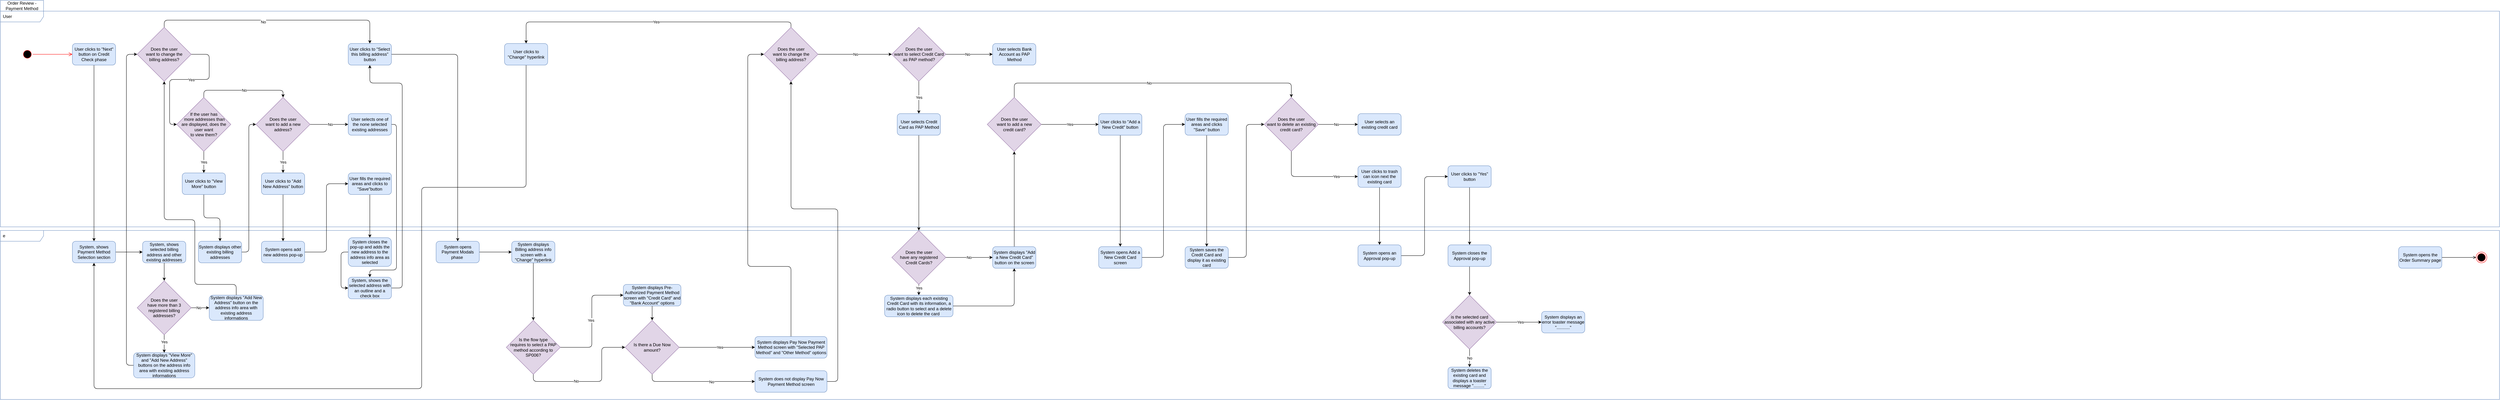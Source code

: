 <mxfile version="20.8.13" type="github">
  <diagram id="C5RBs43oDa-KdzZeNtuy" name="Page-1">
    <mxGraphModel dx="4780" dy="4201" grid="1" gridSize="10" guides="1" tooltips="1" connect="1" arrows="1" fold="1" page="1" pageScale="1" pageWidth="1169" pageHeight="827" math="0" shadow="0">
      <root>
        <mxCell id="WIyWlLk6GJQsqaUBKTNV-0" />
        <mxCell id="WIyWlLk6GJQsqaUBKTNV-1" parent="WIyWlLk6GJQsqaUBKTNV-0" />
        <mxCell id="Vh_eDv6WG60vxoZglGoL-0" value="e" style="shape=umlFrame;whiteSpace=wrap;html=1;width=120;height=30;boundedLbl=1;verticalAlign=middle;align=left;spacingLeft=5;fillColor=none;strokeColor=#6c8ebf;" vertex="1" parent="WIyWlLk6GJQsqaUBKTNV-1">
          <mxGeometry x="50" y="-900" width="6940" height="470" as="geometry" />
        </mxCell>
        <mxCell id="Vh_eDv6WG60vxoZglGoL-1" value="User" style="shape=umlFrame;whiteSpace=wrap;html=1;width=120;height=30;boundedLbl=1;verticalAlign=middle;align=left;spacingLeft=5;fillColor=none;strokeColor=#6c8ebf;" vertex="1" parent="WIyWlLk6GJQsqaUBKTNV-1">
          <mxGeometry x="50" y="-1510" width="6940" height="600" as="geometry" />
        </mxCell>
        <mxCell id="Vh_eDv6WG60vxoZglGoL-2" value="" style="ellipse;html=1;shape=startState;fillColor=#000000;strokeColor=#ff0000;" vertex="1" parent="WIyWlLk6GJQsqaUBKTNV-1">
          <mxGeometry x="110" y="-1405" width="30" height="30" as="geometry" />
        </mxCell>
        <mxCell id="Vh_eDv6WG60vxoZglGoL-3" value="" style="edgeStyle=orthogonalEdgeStyle;html=1;verticalAlign=bottom;endArrow=open;endSize=8;strokeColor=#ff0000;rounded=0;entryX=0;entryY=0.5;entryDx=0;entryDy=0;" edge="1" parent="WIyWlLk6GJQsqaUBKTNV-1" source="Vh_eDv6WG60vxoZglGoL-2" target="Vh_eDv6WG60vxoZglGoL-5">
          <mxGeometry relative="1" as="geometry">
            <mxPoint x="125" y="-1315" as="targetPoint" />
          </mxGeometry>
        </mxCell>
        <mxCell id="Vh_eDv6WG60vxoZglGoL-21" style="edgeStyle=orthogonalEdgeStyle;rounded=1;orthogonalLoop=1;jettySize=auto;html=1;entryX=0.5;entryY=0;entryDx=0;entryDy=0;" edge="1" parent="WIyWlLk6GJQsqaUBKTNV-1" source="Vh_eDv6WG60vxoZglGoL-5" target="Vh_eDv6WG60vxoZglGoL-17">
          <mxGeometry relative="1" as="geometry" />
        </mxCell>
        <mxCell id="Vh_eDv6WG60vxoZglGoL-5" value="User clicks to &quot;Next&quot; button on Credit Check phase" style="whiteSpace=wrap;html=1;fillColor=#dae8fc;strokeColor=#6c8ebf;rounded=1;" vertex="1" parent="WIyWlLk6GJQsqaUBKTNV-1">
          <mxGeometry x="250" y="-1420" width="120" height="60" as="geometry" />
        </mxCell>
        <mxCell id="Vh_eDv6WG60vxoZglGoL-24" style="edgeStyle=orthogonalEdgeStyle;rounded=1;orthogonalLoop=1;jettySize=auto;html=1;entryX=0.5;entryY=0;entryDx=0;entryDy=0;exitX=0.5;exitY=0;exitDx=0;exitDy=0;" edge="1" parent="WIyWlLk6GJQsqaUBKTNV-1" source="Vh_eDv6WG60vxoZglGoL-13" target="Vh_eDv6WG60vxoZglGoL-23">
          <mxGeometry relative="1" as="geometry" />
        </mxCell>
        <mxCell id="Vh_eDv6WG60vxoZglGoL-25" value="No" style="edgeLabel;html=1;align=center;verticalAlign=middle;resizable=0;points=[];" vertex="1" connectable="0" parent="Vh_eDv6WG60vxoZglGoL-24">
          <mxGeometry x="0.245" y="-1" relative="1" as="geometry">
            <mxPoint x="-114" y="4" as="offset" />
          </mxGeometry>
        </mxCell>
        <mxCell id="Vh_eDv6WG60vxoZglGoL-90" style="edgeStyle=orthogonalEdgeStyle;rounded=1;orthogonalLoop=1;jettySize=auto;html=1;entryX=0;entryY=0.5;entryDx=0;entryDy=0;" edge="1" parent="WIyWlLk6GJQsqaUBKTNV-1" source="Vh_eDv6WG60vxoZglGoL-13" target="Vh_eDv6WG60vxoZglGoL-60">
          <mxGeometry relative="1" as="geometry">
            <Array as="points">
              <mxPoint x="630" y="-1390" />
              <mxPoint x="630" y="-1320" />
              <mxPoint x="520" y="-1320" />
              <mxPoint x="520" y="-1195" />
            </Array>
          </mxGeometry>
        </mxCell>
        <mxCell id="Vh_eDv6WG60vxoZglGoL-91" value="Yes" style="edgeLabel;html=1;align=center;verticalAlign=middle;resizable=0;points=[];" vertex="1" connectable="0" parent="Vh_eDv6WG60vxoZglGoL-90">
          <mxGeometry x="-0.148" y="1" relative="1" as="geometry">
            <mxPoint x="-10" as="offset" />
          </mxGeometry>
        </mxCell>
        <mxCell id="Vh_eDv6WG60vxoZglGoL-13" value="Does the user &lt;br&gt;want to change the &lt;br&gt;billing address?" style="rhombus;whiteSpace=wrap;html=1;fillColor=#e1d5e7;strokeColor=#9673a6;" vertex="1" parent="WIyWlLk6GJQsqaUBKTNV-1">
          <mxGeometry x="430" y="-1465" width="150" height="150" as="geometry" />
        </mxCell>
        <mxCell id="Vh_eDv6WG60vxoZglGoL-14" style="edgeStyle=orthogonalEdgeStyle;rounded=0;orthogonalLoop=1;jettySize=auto;html=1;entryX=0;entryY=0.5;entryDx=0;entryDy=0;endArrow=open;endFill=0;" edge="1" parent="WIyWlLk6GJQsqaUBKTNV-1" source="Vh_eDv6WG60vxoZglGoL-15" target="Vh_eDv6WG60vxoZglGoL-18">
          <mxGeometry relative="1" as="geometry" />
        </mxCell>
        <mxCell id="Vh_eDv6WG60vxoZglGoL-15" value="System opens the Order Summary page" style="whiteSpace=wrap;html=1;fillColor=#dae8fc;strokeColor=#6c8ebf;rounded=1;" vertex="1" parent="WIyWlLk6GJQsqaUBKTNV-1">
          <mxGeometry x="6710" y="-855" width="120" height="60" as="geometry" />
        </mxCell>
        <mxCell id="Vh_eDv6WG60vxoZglGoL-58" style="edgeStyle=orthogonalEdgeStyle;rounded=1;orthogonalLoop=1;jettySize=auto;html=1;entryX=0;entryY=0.5;entryDx=0;entryDy=0;" edge="1" parent="WIyWlLk6GJQsqaUBKTNV-1" source="Vh_eDv6WG60vxoZglGoL-17" target="Vh_eDv6WG60vxoZglGoL-47">
          <mxGeometry relative="1" as="geometry" />
        </mxCell>
        <mxCell id="Vh_eDv6WG60vxoZglGoL-17" value="System, shows Payment Method Selection section" style="whiteSpace=wrap;html=1;fillColor=#dae8fc;strokeColor=#6c8ebf;rounded=1;" vertex="1" parent="WIyWlLk6GJQsqaUBKTNV-1">
          <mxGeometry x="250" y="-870" width="120" height="60" as="geometry" />
        </mxCell>
        <mxCell id="Vh_eDv6WG60vxoZglGoL-18" value="" style="ellipse;html=1;shape=endState;fillColor=#000000;strokeColor=#ff0000;" vertex="1" parent="WIyWlLk6GJQsqaUBKTNV-1">
          <mxGeometry x="6925" y="-840" width="30" height="30" as="geometry" />
        </mxCell>
        <mxCell id="Vh_eDv6WG60vxoZglGoL-19" value="Order Review - Payment Method" style="rounded=0;whiteSpace=wrap;html=1;fillColor=none;strokeColor=#6c8ebf;" vertex="1" parent="WIyWlLk6GJQsqaUBKTNV-1">
          <mxGeometry x="50" y="-1540" width="120" height="30" as="geometry" />
        </mxCell>
        <mxCell id="Vh_eDv6WG60vxoZglGoL-70" style="edgeStyle=orthogonalEdgeStyle;rounded=1;orthogonalLoop=1;jettySize=auto;html=1;entryX=0.5;entryY=0;entryDx=0;entryDy=0;" edge="1" parent="WIyWlLk6GJQsqaUBKTNV-1" source="Vh_eDv6WG60vxoZglGoL-23" target="Vh_eDv6WG60vxoZglGoL-69">
          <mxGeometry relative="1" as="geometry" />
        </mxCell>
        <mxCell id="Vh_eDv6WG60vxoZglGoL-23" value="User clicks to &quot;Select this billing address&quot; button" style="whiteSpace=wrap;html=1;fillColor=#dae8fc;strokeColor=#6c8ebf;rounded=1;" vertex="1" parent="WIyWlLk6GJQsqaUBKTNV-1">
          <mxGeometry x="1016" y="-1420" width="120" height="60" as="geometry" />
        </mxCell>
        <mxCell id="Vh_eDv6WG60vxoZglGoL-31" style="edgeStyle=orthogonalEdgeStyle;rounded=1;orthogonalLoop=1;jettySize=auto;html=1;entryX=0;entryY=0.5;entryDx=0;entryDy=0;" edge="1" parent="WIyWlLk6GJQsqaUBKTNV-1" source="Vh_eDv6WG60vxoZglGoL-27" target="Vh_eDv6WG60vxoZglGoL-30">
          <mxGeometry relative="1" as="geometry" />
        </mxCell>
        <mxCell id="Vh_eDv6WG60vxoZglGoL-32" value="No" style="edgeLabel;html=1;align=center;verticalAlign=middle;resizable=0;points=[];" vertex="1" connectable="0" parent="Vh_eDv6WG60vxoZglGoL-31">
          <mxGeometry x="0.213" y="-2" relative="1" as="geometry">
            <mxPoint x="-9" y="-2" as="offset" />
          </mxGeometry>
        </mxCell>
        <mxCell id="Vh_eDv6WG60vxoZglGoL-38" style="edgeStyle=orthogonalEdgeStyle;rounded=1;orthogonalLoop=1;jettySize=auto;html=1;entryX=0.5;entryY=0;entryDx=0;entryDy=0;" edge="1" parent="WIyWlLk6GJQsqaUBKTNV-1" source="Vh_eDv6WG60vxoZglGoL-27" target="Vh_eDv6WG60vxoZglGoL-35">
          <mxGeometry relative="1" as="geometry" />
        </mxCell>
        <mxCell id="Vh_eDv6WG60vxoZglGoL-39" value="Yes" style="edgeLabel;html=1;align=center;verticalAlign=middle;resizable=0;points=[];" vertex="1" connectable="0" parent="Vh_eDv6WG60vxoZglGoL-38">
          <mxGeometry x="0.22" relative="1" as="geometry">
            <mxPoint y="-7" as="offset" />
          </mxGeometry>
        </mxCell>
        <mxCell id="Vh_eDv6WG60vxoZglGoL-27" value="Does the user &lt;br&gt;want to add a new address?" style="rhombus;whiteSpace=wrap;html=1;fillColor=#e1d5e7;strokeColor=#9673a6;" vertex="1" parent="WIyWlLk6GJQsqaUBKTNV-1">
          <mxGeometry x="760" y="-1270" width="150" height="150" as="geometry" />
        </mxCell>
        <mxCell id="Vh_eDv6WG60vxoZglGoL-50" style="edgeStyle=orthogonalEdgeStyle;rounded=1;orthogonalLoop=1;jettySize=auto;html=1;entryX=0.5;entryY=0;entryDx=0;entryDy=0;" edge="1" parent="WIyWlLk6GJQsqaUBKTNV-1" source="Vh_eDv6WG60vxoZglGoL-30" target="Vh_eDv6WG60vxoZglGoL-33">
          <mxGeometry relative="1" as="geometry">
            <Array as="points">
              <mxPoint x="1150" y="-1195" />
              <mxPoint x="1150" y="-790" />
              <mxPoint x="1076" y="-790" />
            </Array>
          </mxGeometry>
        </mxCell>
        <mxCell id="Vh_eDv6WG60vxoZglGoL-30" value="User selects one of the none selected existing addresses" style="whiteSpace=wrap;html=1;fillColor=#dae8fc;strokeColor=#6c8ebf;rounded=1;" vertex="1" parent="WIyWlLk6GJQsqaUBKTNV-1">
          <mxGeometry x="1016" y="-1225" width="120" height="60" as="geometry" />
        </mxCell>
        <mxCell id="Vh_eDv6WG60vxoZglGoL-34" style="edgeStyle=orthogonalEdgeStyle;rounded=1;orthogonalLoop=1;jettySize=auto;html=1;entryX=0.5;entryY=1;entryDx=0;entryDy=0;" edge="1" parent="WIyWlLk6GJQsqaUBKTNV-1" source="Vh_eDv6WG60vxoZglGoL-33" target="Vh_eDv6WG60vxoZglGoL-23">
          <mxGeometry relative="1" as="geometry">
            <Array as="points">
              <mxPoint x="1166" y="-740" />
              <mxPoint x="1166" y="-1310" />
              <mxPoint x="1076" y="-1310" />
            </Array>
          </mxGeometry>
        </mxCell>
        <mxCell id="Vh_eDv6WG60vxoZglGoL-33" value="System, shows the selected address with an outline and a check box" style="whiteSpace=wrap;html=1;fillColor=#dae8fc;strokeColor=#6c8ebf;rounded=1;" vertex="1" parent="WIyWlLk6GJQsqaUBKTNV-1">
          <mxGeometry x="1016" y="-770" width="120" height="60" as="geometry" />
        </mxCell>
        <mxCell id="Vh_eDv6WG60vxoZglGoL-40" style="edgeStyle=orthogonalEdgeStyle;rounded=1;orthogonalLoop=1;jettySize=auto;html=1;entryX=0.5;entryY=0;entryDx=0;entryDy=0;" edge="1" parent="WIyWlLk6GJQsqaUBKTNV-1" source="Vh_eDv6WG60vxoZglGoL-35" target="Vh_eDv6WG60vxoZglGoL-36">
          <mxGeometry relative="1" as="geometry" />
        </mxCell>
        <mxCell id="Vh_eDv6WG60vxoZglGoL-35" value="User clicks to &quot;Add New Address&quot; button" style="whiteSpace=wrap;html=1;fillColor=#dae8fc;strokeColor=#6c8ebf;rounded=1;" vertex="1" parent="WIyWlLk6GJQsqaUBKTNV-1">
          <mxGeometry x="775" y="-1060" width="120" height="60" as="geometry" />
        </mxCell>
        <mxCell id="Vh_eDv6WG60vxoZglGoL-41" style="edgeStyle=orthogonalEdgeStyle;rounded=1;orthogonalLoop=1;jettySize=auto;html=1;entryX=0;entryY=0.5;entryDx=0;entryDy=0;" edge="1" parent="WIyWlLk6GJQsqaUBKTNV-1" source="Vh_eDv6WG60vxoZglGoL-36" target="Vh_eDv6WG60vxoZglGoL-37">
          <mxGeometry relative="1" as="geometry" />
        </mxCell>
        <mxCell id="Vh_eDv6WG60vxoZglGoL-36" value="System opens add new address pop-up" style="whiteSpace=wrap;html=1;fillColor=#dae8fc;strokeColor=#6c8ebf;rounded=1;" vertex="1" parent="WIyWlLk6GJQsqaUBKTNV-1">
          <mxGeometry x="775" y="-870" width="120" height="60" as="geometry" />
        </mxCell>
        <mxCell id="Vh_eDv6WG60vxoZglGoL-45" style="edgeStyle=orthogonalEdgeStyle;rounded=1;orthogonalLoop=1;jettySize=auto;html=1;entryX=0.5;entryY=0;entryDx=0;entryDy=0;" edge="1" parent="WIyWlLk6GJQsqaUBKTNV-1" source="Vh_eDv6WG60vxoZglGoL-37" target="Vh_eDv6WG60vxoZglGoL-42">
          <mxGeometry relative="1" as="geometry">
            <Array as="points">
              <mxPoint x="1076" y="-910" />
              <mxPoint x="1076" y="-910" />
            </Array>
          </mxGeometry>
        </mxCell>
        <mxCell id="Vh_eDv6WG60vxoZglGoL-37" value="User fills the required areas and clicks to &quot;Save&quot;button" style="whiteSpace=wrap;html=1;fillColor=#dae8fc;strokeColor=#6c8ebf;rounded=1;" vertex="1" parent="WIyWlLk6GJQsqaUBKTNV-1">
          <mxGeometry x="1016" y="-1060" width="120" height="60" as="geometry" />
        </mxCell>
        <mxCell id="Vh_eDv6WG60vxoZglGoL-44" style="edgeStyle=orthogonalEdgeStyle;rounded=1;orthogonalLoop=1;jettySize=auto;html=1;entryX=0;entryY=0.5;entryDx=0;entryDy=0;" edge="1" parent="WIyWlLk6GJQsqaUBKTNV-1" source="Vh_eDv6WG60vxoZglGoL-42" target="Vh_eDv6WG60vxoZglGoL-33">
          <mxGeometry relative="1" as="geometry">
            <Array as="points">
              <mxPoint x="996" y="-840" />
              <mxPoint x="996" y="-740" />
            </Array>
          </mxGeometry>
        </mxCell>
        <mxCell id="Vh_eDv6WG60vxoZglGoL-42" value="System closes the pop-up and adds the new address to the address info area as selected" style="whiteSpace=wrap;html=1;fillColor=#dae8fc;strokeColor=#6c8ebf;rounded=1;" vertex="1" parent="WIyWlLk6GJQsqaUBKTNV-1">
          <mxGeometry x="1016" y="-880" width="120" height="80" as="geometry" />
        </mxCell>
        <mxCell id="Vh_eDv6WG60vxoZglGoL-51" style="edgeStyle=orthogonalEdgeStyle;rounded=1;orthogonalLoop=1;jettySize=auto;html=1;" edge="1" parent="WIyWlLk6GJQsqaUBKTNV-1" source="Vh_eDv6WG60vxoZglGoL-47" target="Vh_eDv6WG60vxoZglGoL-48">
          <mxGeometry relative="1" as="geometry" />
        </mxCell>
        <mxCell id="Vh_eDv6WG60vxoZglGoL-47" value="System, shows selected billing address and other existing addresses" style="whiteSpace=wrap;html=1;fillColor=#dae8fc;strokeColor=#6c8ebf;rounded=1;" vertex="1" parent="WIyWlLk6GJQsqaUBKTNV-1">
          <mxGeometry x="445" y="-870" width="120" height="60" as="geometry" />
        </mxCell>
        <mxCell id="Vh_eDv6WG60vxoZglGoL-52" style="edgeStyle=orthogonalEdgeStyle;rounded=1;orthogonalLoop=1;jettySize=auto;html=1;entryX=0.5;entryY=0;entryDx=0;entryDy=0;" edge="1" parent="WIyWlLk6GJQsqaUBKTNV-1" source="Vh_eDv6WG60vxoZglGoL-48" target="Vh_eDv6WG60vxoZglGoL-49">
          <mxGeometry relative="1" as="geometry" />
        </mxCell>
        <mxCell id="Vh_eDv6WG60vxoZglGoL-53" value="Yes" style="edgeLabel;html=1;align=center;verticalAlign=middle;resizable=0;points=[];" vertex="1" connectable="0" parent="Vh_eDv6WG60vxoZglGoL-52">
          <mxGeometry x="-0.32" y="-1" relative="1" as="geometry">
            <mxPoint x="1" y="3" as="offset" />
          </mxGeometry>
        </mxCell>
        <mxCell id="Vh_eDv6WG60vxoZglGoL-55" style="edgeStyle=orthogonalEdgeStyle;rounded=1;orthogonalLoop=1;jettySize=auto;html=1;entryX=0;entryY=0.5;entryDx=0;entryDy=0;" edge="1" parent="WIyWlLk6GJQsqaUBKTNV-1" source="Vh_eDv6WG60vxoZglGoL-48" target="Vh_eDv6WG60vxoZglGoL-54">
          <mxGeometry relative="1" as="geometry" />
        </mxCell>
        <mxCell id="Vh_eDv6WG60vxoZglGoL-56" value="No" style="edgeLabel;html=1;align=center;verticalAlign=middle;resizable=0;points=[];" vertex="1" connectable="0" parent="Vh_eDv6WG60vxoZglGoL-55">
          <mxGeometry x="0.173" y="-2" relative="1" as="geometry">
            <mxPoint x="-9" y="-2" as="offset" />
          </mxGeometry>
        </mxCell>
        <mxCell id="Vh_eDv6WG60vxoZglGoL-48" value="Does the user &lt;br&gt;have more than 3 registered billing addresses?" style="rhombus;whiteSpace=wrap;html=1;fillColor=#e1d5e7;strokeColor=#9673a6;" vertex="1" parent="WIyWlLk6GJQsqaUBKTNV-1">
          <mxGeometry x="430" y="-760" width="150" height="150" as="geometry" />
        </mxCell>
        <mxCell id="Vh_eDv6WG60vxoZglGoL-57" style="edgeStyle=orthogonalEdgeStyle;rounded=1;orthogonalLoop=1;jettySize=auto;html=1;entryX=0;entryY=0.5;entryDx=0;entryDy=0;" edge="1" parent="WIyWlLk6GJQsqaUBKTNV-1" source="Vh_eDv6WG60vxoZglGoL-49" target="Vh_eDv6WG60vxoZglGoL-13">
          <mxGeometry relative="1" as="geometry">
            <Array as="points">
              <mxPoint x="400" y="-525" />
              <mxPoint x="400" y="-1390" />
            </Array>
          </mxGeometry>
        </mxCell>
        <mxCell id="Vh_eDv6WG60vxoZglGoL-49" value="System displays &quot;View More&quot; and &quot;Add New Address&quot; buttons on the address info area with existing address informations" style="whiteSpace=wrap;html=1;fillColor=#dae8fc;strokeColor=#6c8ebf;rounded=1;" vertex="1" parent="WIyWlLk6GJQsqaUBKTNV-1">
          <mxGeometry x="420" y="-560" width="170" height="70" as="geometry" />
        </mxCell>
        <mxCell id="Vh_eDv6WG60vxoZglGoL-59" style="edgeStyle=orthogonalEdgeStyle;rounded=1;orthogonalLoop=1;jettySize=auto;html=1;entryX=0.5;entryY=1;entryDx=0;entryDy=0;" edge="1" parent="WIyWlLk6GJQsqaUBKTNV-1" source="Vh_eDv6WG60vxoZglGoL-54" target="Vh_eDv6WG60vxoZglGoL-13">
          <mxGeometry relative="1" as="geometry">
            <Array as="points">
              <mxPoint x="705" y="-750" />
              <mxPoint x="590" y="-750" />
              <mxPoint x="590" y="-930" />
              <mxPoint x="505" y="-930" />
            </Array>
          </mxGeometry>
        </mxCell>
        <mxCell id="Vh_eDv6WG60vxoZglGoL-54" value="System displays &quot;Add New Address&quot; button on the address info area with existing address informations" style="whiteSpace=wrap;html=1;fillColor=#dae8fc;strokeColor=#6c8ebf;rounded=1;" vertex="1" parent="WIyWlLk6GJQsqaUBKTNV-1">
          <mxGeometry x="630" y="-720" width="150" height="70" as="geometry" />
        </mxCell>
        <mxCell id="Vh_eDv6WG60vxoZglGoL-61" style="edgeStyle=orthogonalEdgeStyle;rounded=1;orthogonalLoop=1;jettySize=auto;html=1;entryX=0.5;entryY=0;entryDx=0;entryDy=0;exitX=0.5;exitY=0;exitDx=0;exitDy=0;" edge="1" parent="WIyWlLk6GJQsqaUBKTNV-1" source="Vh_eDv6WG60vxoZglGoL-60" target="Vh_eDv6WG60vxoZglGoL-27">
          <mxGeometry relative="1" as="geometry" />
        </mxCell>
        <mxCell id="Vh_eDv6WG60vxoZglGoL-62" value="No" style="edgeLabel;html=1;align=center;verticalAlign=middle;resizable=0;points=[];" vertex="1" connectable="0" parent="Vh_eDv6WG60vxoZglGoL-61">
          <mxGeometry x="-0.292" y="1" relative="1" as="geometry">
            <mxPoint x="40" y="1" as="offset" />
          </mxGeometry>
        </mxCell>
        <mxCell id="Vh_eDv6WG60vxoZglGoL-66" style="edgeStyle=orthogonalEdgeStyle;rounded=1;orthogonalLoop=1;jettySize=auto;html=1;" edge="1" parent="WIyWlLk6GJQsqaUBKTNV-1" source="Vh_eDv6WG60vxoZglGoL-60" target="Vh_eDv6WG60vxoZglGoL-63">
          <mxGeometry relative="1" as="geometry" />
        </mxCell>
        <mxCell id="Vh_eDv6WG60vxoZglGoL-67" value="Yes" style="edgeLabel;html=1;align=center;verticalAlign=middle;resizable=0;points=[];" vertex="1" connectable="0" parent="Vh_eDv6WG60vxoZglGoL-66">
          <mxGeometry x="0.167" y="2" relative="1" as="geometry">
            <mxPoint x="-2" y="-5" as="offset" />
          </mxGeometry>
        </mxCell>
        <mxCell id="Vh_eDv6WG60vxoZglGoL-60" value="If the user has&lt;br&gt;&amp;nbsp;more addresses than &lt;br&gt;are displayed, does the user want &lt;br&gt;to view them?" style="rhombus;whiteSpace=wrap;html=1;fillColor=#e1d5e7;strokeColor=#9673a6;" vertex="1" parent="WIyWlLk6GJQsqaUBKTNV-1">
          <mxGeometry x="540" y="-1270" width="150" height="150" as="geometry" />
        </mxCell>
        <mxCell id="Vh_eDv6WG60vxoZglGoL-65" style="edgeStyle=orthogonalEdgeStyle;rounded=1;orthogonalLoop=1;jettySize=auto;html=1;entryX=0.5;entryY=0;entryDx=0;entryDy=0;" edge="1" parent="WIyWlLk6GJQsqaUBKTNV-1" source="Vh_eDv6WG60vxoZglGoL-63" target="Vh_eDv6WG60vxoZglGoL-64">
          <mxGeometry relative="1" as="geometry" />
        </mxCell>
        <mxCell id="Vh_eDv6WG60vxoZglGoL-63" value="User clicks to &quot;View More&quot; button" style="whiteSpace=wrap;html=1;fillColor=#dae8fc;strokeColor=#6c8ebf;rounded=1;" vertex="1" parent="WIyWlLk6GJQsqaUBKTNV-1">
          <mxGeometry x="555" y="-1060" width="120" height="60" as="geometry" />
        </mxCell>
        <mxCell id="Vh_eDv6WG60vxoZglGoL-68" style="edgeStyle=orthogonalEdgeStyle;rounded=1;orthogonalLoop=1;jettySize=auto;html=1;entryX=0;entryY=0.5;entryDx=0;entryDy=0;" edge="1" parent="WIyWlLk6GJQsqaUBKTNV-1" source="Vh_eDv6WG60vxoZglGoL-64" target="Vh_eDv6WG60vxoZglGoL-27">
          <mxGeometry relative="1" as="geometry" />
        </mxCell>
        <mxCell id="Vh_eDv6WG60vxoZglGoL-64" value="System displays other existing billing addresses" style="whiteSpace=wrap;html=1;fillColor=#dae8fc;strokeColor=#6c8ebf;rounded=1;" vertex="1" parent="WIyWlLk6GJQsqaUBKTNV-1">
          <mxGeometry x="600" y="-870" width="120" height="60" as="geometry" />
        </mxCell>
        <mxCell id="Vh_eDv6WG60vxoZglGoL-76" style="edgeStyle=orthogonalEdgeStyle;rounded=1;orthogonalLoop=1;jettySize=auto;html=1;entryX=0;entryY=0.5;entryDx=0;entryDy=0;" edge="1" parent="WIyWlLk6GJQsqaUBKTNV-1" source="Vh_eDv6WG60vxoZglGoL-69" target="Vh_eDv6WG60vxoZglGoL-71">
          <mxGeometry relative="1" as="geometry" />
        </mxCell>
        <mxCell id="Vh_eDv6WG60vxoZglGoL-69" value="System opens Payment Modals phase&amp;nbsp;" style="whiteSpace=wrap;html=1;fillColor=#dae8fc;strokeColor=#6c8ebf;rounded=1;" vertex="1" parent="WIyWlLk6GJQsqaUBKTNV-1">
          <mxGeometry x="1260" y="-870" width="120" height="60" as="geometry" />
        </mxCell>
        <mxCell id="Vh_eDv6WG60vxoZglGoL-121" style="edgeStyle=orthogonalEdgeStyle;rounded=1;orthogonalLoop=1;jettySize=auto;html=1;entryX=0.5;entryY=0;entryDx=0;entryDy=0;" edge="1" parent="WIyWlLk6GJQsqaUBKTNV-1" source="Vh_eDv6WG60vxoZglGoL-71" target="Vh_eDv6WG60vxoZglGoL-119">
          <mxGeometry relative="1" as="geometry" />
        </mxCell>
        <mxCell id="Vh_eDv6WG60vxoZglGoL-71" value="System displays Billing address info screen with a &quot;Change&quot; hyperlink" style="whiteSpace=wrap;html=1;fillColor=#dae8fc;strokeColor=#6c8ebf;rounded=1;" vertex="1" parent="WIyWlLk6GJQsqaUBKTNV-1">
          <mxGeometry x="1470" y="-870" width="120" height="60" as="geometry" />
        </mxCell>
        <mxCell id="Vh_eDv6WG60vxoZglGoL-78" style="edgeStyle=orthogonalEdgeStyle;rounded=1;orthogonalLoop=1;jettySize=auto;html=1;" edge="1" parent="WIyWlLk6GJQsqaUBKTNV-1" source="Vh_eDv6WG60vxoZglGoL-72" target="Vh_eDv6WG60vxoZglGoL-74">
          <mxGeometry relative="1" as="geometry" />
        </mxCell>
        <mxCell id="Vh_eDv6WG60vxoZglGoL-72" value="System displays Pre-Authorized Payment Method screen with &quot;Credit Card&quot; and &quot;Bank Account&quot; options" style="whiteSpace=wrap;html=1;fillColor=#dae8fc;strokeColor=#6c8ebf;rounded=1;" vertex="1" parent="WIyWlLk6GJQsqaUBKTNV-1">
          <mxGeometry x="1780" y="-750" width="160" height="60" as="geometry" />
        </mxCell>
        <mxCell id="Vh_eDv6WG60vxoZglGoL-79" style="edgeStyle=orthogonalEdgeStyle;rounded=1;orthogonalLoop=1;jettySize=auto;html=1;entryX=0;entryY=0.5;entryDx=0;entryDy=0;" edge="1" parent="WIyWlLk6GJQsqaUBKTNV-1" source="Vh_eDv6WG60vxoZglGoL-74" target="Vh_eDv6WG60vxoZglGoL-75">
          <mxGeometry relative="1" as="geometry" />
        </mxCell>
        <mxCell id="Vh_eDv6WG60vxoZglGoL-80" value="Yes" style="edgeLabel;html=1;align=center;verticalAlign=middle;resizable=0;points=[];" vertex="1" connectable="0" parent="Vh_eDv6WG60vxoZglGoL-79">
          <mxGeometry x="0.165" relative="1" as="geometry">
            <mxPoint x="-10" as="offset" />
          </mxGeometry>
        </mxCell>
        <mxCell id="Vh_eDv6WG60vxoZglGoL-87" style="edgeStyle=orthogonalEdgeStyle;rounded=1;orthogonalLoop=1;jettySize=auto;html=1;entryX=0;entryY=0.5;entryDx=0;entryDy=0;" edge="1" parent="WIyWlLk6GJQsqaUBKTNV-1" source="Vh_eDv6WG60vxoZglGoL-74" target="Vh_eDv6WG60vxoZglGoL-86">
          <mxGeometry relative="1" as="geometry">
            <Array as="points">
              <mxPoint x="1860" y="-480" />
            </Array>
          </mxGeometry>
        </mxCell>
        <mxCell id="Vh_eDv6WG60vxoZglGoL-88" value="No" style="edgeLabel;html=1;align=center;verticalAlign=middle;resizable=0;points=[];" vertex="1" connectable="0" parent="Vh_eDv6WG60vxoZglGoL-87">
          <mxGeometry x="0.212" y="-1" relative="1" as="geometry">
            <mxPoint as="offset" />
          </mxGeometry>
        </mxCell>
        <mxCell id="Vh_eDv6WG60vxoZglGoL-74" value="Is there a Due Now amount?" style="rhombus;whiteSpace=wrap;html=1;fillColor=#e1d5e7;strokeColor=#9673a6;" vertex="1" parent="WIyWlLk6GJQsqaUBKTNV-1">
          <mxGeometry x="1785" y="-650" width="150" height="150" as="geometry" />
        </mxCell>
        <mxCell id="Vh_eDv6WG60vxoZglGoL-84" style="edgeStyle=orthogonalEdgeStyle;rounded=1;orthogonalLoop=1;jettySize=auto;html=1;entryX=0;entryY=0.5;entryDx=0;entryDy=0;" edge="1" parent="WIyWlLk6GJQsqaUBKTNV-1" source="Vh_eDv6WG60vxoZglGoL-75" target="Vh_eDv6WG60vxoZglGoL-81">
          <mxGeometry relative="1" as="geometry">
            <Array as="points">
              <mxPoint x="2245.57" y="-800" />
              <mxPoint x="2125.57" y="-800" />
              <mxPoint x="2125.57" y="-1390" />
            </Array>
          </mxGeometry>
        </mxCell>
        <mxCell id="Vh_eDv6WG60vxoZglGoL-75" value="System displays&amp;nbsp;Pay Now Payment Method screen with &quot;Selected PAP Method&quot; and &quot;Other Method&quot; options" style="whiteSpace=wrap;html=1;fillColor=#dae8fc;strokeColor=#6c8ebf;rounded=1;" vertex="1" parent="WIyWlLk6GJQsqaUBKTNV-1">
          <mxGeometry x="2145.57" y="-605" width="200" height="60" as="geometry" />
        </mxCell>
        <mxCell id="Vh_eDv6WG60vxoZglGoL-93" style="edgeStyle=orthogonalEdgeStyle;rounded=1;orthogonalLoop=1;jettySize=auto;html=1;entryX=0.5;entryY=0;entryDx=0;entryDy=0;" edge="1" parent="WIyWlLk6GJQsqaUBKTNV-1" source="Vh_eDv6WG60vxoZglGoL-81" target="Vh_eDv6WG60vxoZglGoL-92">
          <mxGeometry relative="1" as="geometry">
            <Array as="points">
              <mxPoint x="2246" y="-1480" />
              <mxPoint x="1510" y="-1480" />
            </Array>
          </mxGeometry>
        </mxCell>
        <mxCell id="Vh_eDv6WG60vxoZglGoL-94" value="Yes" style="edgeLabel;html=1;align=center;verticalAlign=middle;resizable=0;points=[];" vertex="1" connectable="0" parent="Vh_eDv6WG60vxoZglGoL-93">
          <mxGeometry x="-0.203" y="4" relative="1" as="geometry">
            <mxPoint x="-67" y="-4" as="offset" />
          </mxGeometry>
        </mxCell>
        <mxCell id="Vh_eDv6WG60vxoZglGoL-97" style="edgeStyle=orthogonalEdgeStyle;rounded=1;orthogonalLoop=1;jettySize=auto;html=1;entryX=0;entryY=0.5;entryDx=0;entryDy=0;" edge="1" parent="WIyWlLk6GJQsqaUBKTNV-1" source="Vh_eDv6WG60vxoZglGoL-81" target="Vh_eDv6WG60vxoZglGoL-96">
          <mxGeometry relative="1" as="geometry" />
        </mxCell>
        <mxCell id="Vh_eDv6WG60vxoZglGoL-98" value="No" style="edgeLabel;html=1;align=center;verticalAlign=middle;resizable=0;points=[];" vertex="1" connectable="0" parent="Vh_eDv6WG60vxoZglGoL-97">
          <mxGeometry x="0.243" y="-5" relative="1" as="geometry">
            <mxPoint x="-23" y="-5" as="offset" />
          </mxGeometry>
        </mxCell>
        <mxCell id="Vh_eDv6WG60vxoZglGoL-81" value="Does the user&lt;br style=&quot;border-color: var(--border-color);&quot;&gt;want to change the&lt;br style=&quot;border-color: var(--border-color);&quot;&gt;billing address?" style="rhombus;whiteSpace=wrap;html=1;fillColor=#e1d5e7;strokeColor=#9673a6;" vertex="1" parent="WIyWlLk6GJQsqaUBKTNV-1">
          <mxGeometry x="2170.57" y="-1465" width="150" height="150" as="geometry" />
        </mxCell>
        <mxCell id="Vh_eDv6WG60vxoZglGoL-89" style="edgeStyle=orthogonalEdgeStyle;rounded=1;orthogonalLoop=1;jettySize=auto;html=1;entryX=0.5;entryY=1;entryDx=0;entryDy=0;" edge="1" parent="WIyWlLk6GJQsqaUBKTNV-1" source="Vh_eDv6WG60vxoZglGoL-86" target="Vh_eDv6WG60vxoZglGoL-81">
          <mxGeometry relative="1" as="geometry">
            <Array as="points">
              <mxPoint x="2375.57" y="-480" />
              <mxPoint x="2375.57" y="-960" />
              <mxPoint x="2245.57" y="-960" />
            </Array>
          </mxGeometry>
        </mxCell>
        <mxCell id="Vh_eDv6WG60vxoZglGoL-86" value="System does not display Pay Now Payment Method screen" style="whiteSpace=wrap;html=1;fillColor=#dae8fc;strokeColor=#6c8ebf;rounded=1;" vertex="1" parent="WIyWlLk6GJQsqaUBKTNV-1">
          <mxGeometry x="2145.57" y="-510" width="200" height="60" as="geometry" />
        </mxCell>
        <mxCell id="Vh_eDv6WG60vxoZglGoL-95" style="edgeStyle=orthogonalEdgeStyle;rounded=1;orthogonalLoop=1;jettySize=auto;html=1;entryX=0.5;entryY=1;entryDx=0;entryDy=0;" edge="1" parent="WIyWlLk6GJQsqaUBKTNV-1" source="Vh_eDv6WG60vxoZglGoL-92" target="Vh_eDv6WG60vxoZglGoL-17">
          <mxGeometry relative="1" as="geometry">
            <Array as="points">
              <mxPoint x="1510" y="-1020" />
              <mxPoint x="1220" y="-1020" />
              <mxPoint x="1220" y="-460" />
              <mxPoint x="310" y="-460" />
            </Array>
          </mxGeometry>
        </mxCell>
        <mxCell id="Vh_eDv6WG60vxoZglGoL-92" value="User clicks to &quot;Change&quot; hyperlink" style="whiteSpace=wrap;html=1;fillColor=#dae8fc;strokeColor=#6c8ebf;rounded=1;" vertex="1" parent="WIyWlLk6GJQsqaUBKTNV-1">
          <mxGeometry x="1450" y="-1420" width="120" height="60" as="geometry" />
        </mxCell>
        <mxCell id="Vh_eDv6WG60vxoZglGoL-102" style="edgeStyle=orthogonalEdgeStyle;rounded=1;orthogonalLoop=1;jettySize=auto;html=1;entryX=0;entryY=0.5;entryDx=0;entryDy=0;" edge="1" parent="WIyWlLk6GJQsqaUBKTNV-1" source="Vh_eDv6WG60vxoZglGoL-96" target="Vh_eDv6WG60vxoZglGoL-101">
          <mxGeometry relative="1" as="geometry" />
        </mxCell>
        <mxCell id="Vh_eDv6WG60vxoZglGoL-104" value="No" style="edgeLabel;html=1;align=center;verticalAlign=middle;resizable=0;points=[];" vertex="1" connectable="0" parent="Vh_eDv6WG60vxoZglGoL-102">
          <mxGeometry x="-0.228" y="-3" relative="1" as="geometry">
            <mxPoint x="10" y="-3" as="offset" />
          </mxGeometry>
        </mxCell>
        <mxCell id="Vh_eDv6WG60vxoZglGoL-103" style="edgeStyle=orthogonalEdgeStyle;rounded=1;orthogonalLoop=1;jettySize=auto;html=1;entryX=0.5;entryY=0;entryDx=0;entryDy=0;" edge="1" parent="WIyWlLk6GJQsqaUBKTNV-1" source="Vh_eDv6WG60vxoZglGoL-96" target="Vh_eDv6WG60vxoZglGoL-100">
          <mxGeometry relative="1" as="geometry" />
        </mxCell>
        <mxCell id="Vh_eDv6WG60vxoZglGoL-105" value="Yes" style="edgeLabel;html=1;align=center;verticalAlign=middle;resizable=0;points=[];" vertex="1" connectable="0" parent="Vh_eDv6WG60vxoZglGoL-103">
          <mxGeometry x="0.2" y="-2" relative="1" as="geometry">
            <mxPoint x="2" y="-9" as="offset" />
          </mxGeometry>
        </mxCell>
        <mxCell id="Vh_eDv6WG60vxoZglGoL-96" value="Does the user&lt;br style=&quot;border-color: var(--border-color);&quot;&gt;want to select Credit Card as PAP method?" style="rhombus;whiteSpace=wrap;html=1;fillColor=#e1d5e7;strokeColor=#9673a6;" vertex="1" parent="WIyWlLk6GJQsqaUBKTNV-1">
          <mxGeometry x="2525.57" y="-1465" width="150" height="150" as="geometry" />
        </mxCell>
        <mxCell id="Vh_eDv6WG60vxoZglGoL-108" style="edgeStyle=orthogonalEdgeStyle;rounded=1;orthogonalLoop=1;jettySize=auto;html=1;" edge="1" parent="WIyWlLk6GJQsqaUBKTNV-1" source="Vh_eDv6WG60vxoZglGoL-100" target="Vh_eDv6WG60vxoZglGoL-106">
          <mxGeometry relative="1" as="geometry" />
        </mxCell>
        <mxCell id="Vh_eDv6WG60vxoZglGoL-100" value="User selects Credit Card as PAP Method" style="whiteSpace=wrap;html=1;fillColor=#dae8fc;strokeColor=#6c8ebf;rounded=1;" vertex="1" parent="WIyWlLk6GJQsqaUBKTNV-1">
          <mxGeometry x="2540.57" y="-1225" width="120" height="60" as="geometry" />
        </mxCell>
        <mxCell id="Vh_eDv6WG60vxoZglGoL-101" value="User selects Bank Account as PAP Method" style="whiteSpace=wrap;html=1;fillColor=#dae8fc;strokeColor=#6c8ebf;rounded=1;" vertex="1" parent="WIyWlLk6GJQsqaUBKTNV-1">
          <mxGeometry x="2805.57" y="-1420" width="120" height="60" as="geometry" />
        </mxCell>
        <mxCell id="Vh_eDv6WG60vxoZglGoL-109" style="edgeStyle=orthogonalEdgeStyle;rounded=1;orthogonalLoop=1;jettySize=auto;html=1;entryX=0.5;entryY=0;entryDx=0;entryDy=0;" edge="1" parent="WIyWlLk6GJQsqaUBKTNV-1" source="Vh_eDv6WG60vxoZglGoL-106" target="Vh_eDv6WG60vxoZglGoL-107">
          <mxGeometry relative="1" as="geometry" />
        </mxCell>
        <mxCell id="Vh_eDv6WG60vxoZglGoL-115" value="Yes" style="edgeLabel;html=1;align=center;verticalAlign=middle;resizable=0;points=[];" vertex="1" connectable="0" parent="Vh_eDv6WG60vxoZglGoL-109">
          <mxGeometry x="-0.733" relative="1" as="geometry">
            <mxPoint y="3" as="offset" />
          </mxGeometry>
        </mxCell>
        <mxCell id="Vh_eDv6WG60vxoZglGoL-113" style="edgeStyle=orthogonalEdgeStyle;rounded=1;orthogonalLoop=1;jettySize=auto;html=1;" edge="1" parent="WIyWlLk6GJQsqaUBKTNV-1" source="Vh_eDv6WG60vxoZglGoL-106" target="Vh_eDv6WG60vxoZglGoL-111">
          <mxGeometry relative="1" as="geometry" />
        </mxCell>
        <mxCell id="Vh_eDv6WG60vxoZglGoL-116" value="No" style="edgeLabel;html=1;align=center;verticalAlign=middle;resizable=0;points=[];" vertex="1" connectable="0" parent="Vh_eDv6WG60vxoZglGoL-113">
          <mxGeometry x="-0.228" y="-1" relative="1" as="geometry">
            <mxPoint x="14" y="-1" as="offset" />
          </mxGeometry>
        </mxCell>
        <mxCell id="Vh_eDv6WG60vxoZglGoL-106" value="Does the user&lt;br style=&quot;border-color: var(--border-color);&quot;&gt;have any registered &lt;br&gt;Credit Cards?" style="rhombus;whiteSpace=wrap;html=1;fillColor=#e1d5e7;strokeColor=#9673a6;" vertex="1" parent="WIyWlLk6GJQsqaUBKTNV-1">
          <mxGeometry x="2525.57" y="-900" width="150" height="150" as="geometry" />
        </mxCell>
        <mxCell id="Vh_eDv6WG60vxoZglGoL-114" style="edgeStyle=orthogonalEdgeStyle;rounded=1;orthogonalLoop=1;jettySize=auto;html=1;entryX=0.5;entryY=1;entryDx=0;entryDy=0;" edge="1" parent="WIyWlLk6GJQsqaUBKTNV-1" source="Vh_eDv6WG60vxoZglGoL-107" target="Vh_eDv6WG60vxoZglGoL-111">
          <mxGeometry relative="1" as="geometry" />
        </mxCell>
        <mxCell id="Vh_eDv6WG60vxoZglGoL-107" value="System displays each existing Credit Card with its information, a radio button to select and a delete icon to delete the card&amp;nbsp;" style="whiteSpace=wrap;html=1;fillColor=#dae8fc;strokeColor=#6c8ebf;rounded=1;" vertex="1" parent="WIyWlLk6GJQsqaUBKTNV-1">
          <mxGeometry x="2505.57" y="-720" width="190" height="60" as="geometry" />
        </mxCell>
        <mxCell id="Vh_eDv6WG60vxoZglGoL-118" style="edgeStyle=orthogonalEdgeStyle;rounded=1;orthogonalLoop=1;jettySize=auto;html=1;entryX=0.5;entryY=1;entryDx=0;entryDy=0;" edge="1" parent="WIyWlLk6GJQsqaUBKTNV-1" source="Vh_eDv6WG60vxoZglGoL-111" target="Vh_eDv6WG60vxoZglGoL-117">
          <mxGeometry relative="1" as="geometry" />
        </mxCell>
        <mxCell id="Vh_eDv6WG60vxoZglGoL-111" value="System displays &quot;Add a New Credit Card&quot; button on the screen" style="whiteSpace=wrap;html=1;fillColor=#dae8fc;strokeColor=#6c8ebf;rounded=1;" vertex="1" parent="WIyWlLk6GJQsqaUBKTNV-1">
          <mxGeometry x="2805.57" y="-855" width="120" height="60" as="geometry" />
        </mxCell>
        <mxCell id="Vh_eDv6WG60vxoZglGoL-127" style="edgeStyle=orthogonalEdgeStyle;rounded=1;orthogonalLoop=1;jettySize=auto;html=1;entryX=0;entryY=0.5;entryDx=0;entryDy=0;" edge="1" parent="WIyWlLk6GJQsqaUBKTNV-1" source="Vh_eDv6WG60vxoZglGoL-117" target="Vh_eDv6WG60vxoZglGoL-126">
          <mxGeometry relative="1" as="geometry" />
        </mxCell>
        <mxCell id="Vh_eDv6WG60vxoZglGoL-128" value="Yes" style="edgeLabel;html=1;align=center;verticalAlign=middle;resizable=0;points=[];" vertex="1" connectable="0" parent="Vh_eDv6WG60vxoZglGoL-127">
          <mxGeometry x="0.201" relative="1" as="geometry">
            <mxPoint x="-16" as="offset" />
          </mxGeometry>
        </mxCell>
        <mxCell id="Vh_eDv6WG60vxoZglGoL-141" style="edgeStyle=orthogonalEdgeStyle;rounded=1;orthogonalLoop=1;jettySize=auto;html=1;entryX=0.5;entryY=0;entryDx=0;entryDy=0;" edge="1" parent="WIyWlLk6GJQsqaUBKTNV-1" source="Vh_eDv6WG60vxoZglGoL-117" target="Vh_eDv6WG60vxoZglGoL-137">
          <mxGeometry relative="1" as="geometry">
            <Array as="points">
              <mxPoint x="2866" y="-1310" />
              <mxPoint x="3635" y="-1310" />
            </Array>
          </mxGeometry>
        </mxCell>
        <mxCell id="Vh_eDv6WG60vxoZglGoL-142" value="No" style="edgeLabel;html=1;align=center;verticalAlign=middle;resizable=0;points=[];" vertex="1" connectable="0" parent="Vh_eDv6WG60vxoZglGoL-141">
          <mxGeometry x="0.048" relative="1" as="geometry">
            <mxPoint x="-31" as="offset" />
          </mxGeometry>
        </mxCell>
        <mxCell id="Vh_eDv6WG60vxoZglGoL-117" value="Does the user&lt;br style=&quot;border-color: var(--border-color);&quot;&gt;want to add a new &lt;br&gt;credit card?" style="rhombus;whiteSpace=wrap;html=1;fillColor=#e1d5e7;strokeColor=#9673a6;" vertex="1" parent="WIyWlLk6GJQsqaUBKTNV-1">
          <mxGeometry x="2790.57" y="-1270" width="150" height="150" as="geometry" />
        </mxCell>
        <mxCell id="Vh_eDv6WG60vxoZglGoL-120" style="edgeStyle=orthogonalEdgeStyle;rounded=1;orthogonalLoop=1;jettySize=auto;html=1;entryX=0;entryY=0.5;entryDx=0;entryDy=0;" edge="1" parent="WIyWlLk6GJQsqaUBKTNV-1" source="Vh_eDv6WG60vxoZglGoL-119" target="Vh_eDv6WG60vxoZglGoL-72">
          <mxGeometry relative="1" as="geometry" />
        </mxCell>
        <mxCell id="Vh_eDv6WG60vxoZglGoL-122" value="Yes" style="edgeLabel;html=1;align=center;verticalAlign=middle;resizable=0;points=[];" vertex="1" connectable="0" parent="Vh_eDv6WG60vxoZglGoL-120">
          <mxGeometry x="-0.09" y="3" relative="1" as="geometry">
            <mxPoint y="-17" as="offset" />
          </mxGeometry>
        </mxCell>
        <mxCell id="Vh_eDv6WG60vxoZglGoL-123" style="edgeStyle=orthogonalEdgeStyle;rounded=1;orthogonalLoop=1;jettySize=auto;html=1;entryX=0;entryY=0.5;entryDx=0;entryDy=0;" edge="1" parent="WIyWlLk6GJQsqaUBKTNV-1" source="Vh_eDv6WG60vxoZglGoL-119" target="Vh_eDv6WG60vxoZglGoL-74">
          <mxGeometry relative="1" as="geometry">
            <Array as="points">
              <mxPoint x="1530" y="-480" />
              <mxPoint x="1720" y="-480" />
              <mxPoint x="1720" y="-575" />
            </Array>
          </mxGeometry>
        </mxCell>
        <mxCell id="Vh_eDv6WG60vxoZglGoL-124" value="No" style="edgeLabel;html=1;align=center;verticalAlign=middle;resizable=0;points=[];" vertex="1" connectable="0" parent="Vh_eDv6WG60vxoZglGoL-123">
          <mxGeometry x="-0.252" y="1" relative="1" as="geometry">
            <mxPoint as="offset" />
          </mxGeometry>
        </mxCell>
        <mxCell id="Vh_eDv6WG60vxoZglGoL-119" value="Is the flow type &lt;br&gt;requires to select a&amp;nbsp;PAP method according to SP006?" style="rhombus;whiteSpace=wrap;html=1;fillColor=#e1d5e7;strokeColor=#9673a6;" vertex="1" parent="WIyWlLk6GJQsqaUBKTNV-1">
          <mxGeometry x="1455" y="-650" width="150" height="150" as="geometry" />
        </mxCell>
        <mxCell id="Vh_eDv6WG60vxoZglGoL-131" style="edgeStyle=orthogonalEdgeStyle;rounded=1;orthogonalLoop=1;jettySize=auto;html=1;entryX=0.5;entryY=0;entryDx=0;entryDy=0;" edge="1" parent="WIyWlLk6GJQsqaUBKTNV-1" source="Vh_eDv6WG60vxoZglGoL-126" target="Vh_eDv6WG60vxoZglGoL-130">
          <mxGeometry relative="1" as="geometry" />
        </mxCell>
        <mxCell id="Vh_eDv6WG60vxoZglGoL-126" value="User clicks to &quot;Add a New Credit&quot; button" style="whiteSpace=wrap;html=1;fillColor=#dae8fc;strokeColor=#6c8ebf;rounded=1;" vertex="1" parent="WIyWlLk6GJQsqaUBKTNV-1">
          <mxGeometry x="3100" y="-1225" width="120" height="60" as="geometry" />
        </mxCell>
        <mxCell id="Vh_eDv6WG60vxoZglGoL-133" style="edgeStyle=orthogonalEdgeStyle;rounded=1;orthogonalLoop=1;jettySize=auto;html=1;entryX=0;entryY=0.5;entryDx=0;entryDy=0;" edge="1" parent="WIyWlLk6GJQsqaUBKTNV-1" source="Vh_eDv6WG60vxoZglGoL-130" target="Vh_eDv6WG60vxoZglGoL-132">
          <mxGeometry relative="1" as="geometry" />
        </mxCell>
        <mxCell id="Vh_eDv6WG60vxoZglGoL-130" value="System opens Add a New Credit Card screen" style="whiteSpace=wrap;html=1;fillColor=#dae8fc;strokeColor=#6c8ebf;rounded=1;" vertex="1" parent="WIyWlLk6GJQsqaUBKTNV-1">
          <mxGeometry x="3100" y="-855" width="120" height="60" as="geometry" />
        </mxCell>
        <mxCell id="Vh_eDv6WG60vxoZglGoL-135" style="edgeStyle=orthogonalEdgeStyle;rounded=1;orthogonalLoop=1;jettySize=auto;html=1;entryX=0.5;entryY=0;entryDx=0;entryDy=0;" edge="1" parent="WIyWlLk6GJQsqaUBKTNV-1" source="Vh_eDv6WG60vxoZglGoL-132" target="Vh_eDv6WG60vxoZglGoL-134">
          <mxGeometry relative="1" as="geometry" />
        </mxCell>
        <mxCell id="Vh_eDv6WG60vxoZglGoL-132" value="User fills the required areas and clicks &quot;Save&quot; button" style="whiteSpace=wrap;html=1;fillColor=#dae8fc;strokeColor=#6c8ebf;rounded=1;" vertex="1" parent="WIyWlLk6GJQsqaUBKTNV-1">
          <mxGeometry x="3340" y="-1225" width="120" height="60" as="geometry" />
        </mxCell>
        <mxCell id="Vh_eDv6WG60vxoZglGoL-140" style="edgeStyle=orthogonalEdgeStyle;rounded=1;orthogonalLoop=1;jettySize=auto;html=1;entryX=0;entryY=0.5;entryDx=0;entryDy=0;" edge="1" parent="WIyWlLk6GJQsqaUBKTNV-1" source="Vh_eDv6WG60vxoZglGoL-134" target="Vh_eDv6WG60vxoZglGoL-137">
          <mxGeometry relative="1" as="geometry" />
        </mxCell>
        <mxCell id="Vh_eDv6WG60vxoZglGoL-134" value="System saves the Credit Card and display it as existing card" style="whiteSpace=wrap;html=1;fillColor=#dae8fc;strokeColor=#6c8ebf;rounded=1;" vertex="1" parent="WIyWlLk6GJQsqaUBKTNV-1">
          <mxGeometry x="3340" y="-855" width="120" height="60" as="geometry" />
        </mxCell>
        <mxCell id="Vh_eDv6WG60vxoZglGoL-136" value="User selects an existing credit card" style="whiteSpace=wrap;html=1;fillColor=#dae8fc;strokeColor=#6c8ebf;rounded=1;" vertex="1" parent="WIyWlLk6GJQsqaUBKTNV-1">
          <mxGeometry x="3820" y="-1225" width="120" height="60" as="geometry" />
        </mxCell>
        <mxCell id="Vh_eDv6WG60vxoZglGoL-138" style="edgeStyle=orthogonalEdgeStyle;rounded=1;orthogonalLoop=1;jettySize=auto;html=1;entryX=0;entryY=0.5;entryDx=0;entryDy=0;" edge="1" parent="WIyWlLk6GJQsqaUBKTNV-1" source="Vh_eDv6WG60vxoZglGoL-137" target="Vh_eDv6WG60vxoZglGoL-136">
          <mxGeometry relative="1" as="geometry" />
        </mxCell>
        <mxCell id="Vh_eDv6WG60vxoZglGoL-139" value="No" style="edgeLabel;html=1;align=center;verticalAlign=middle;resizable=0;points=[];" vertex="1" connectable="0" parent="Vh_eDv6WG60vxoZglGoL-138">
          <mxGeometry x="0.287" y="-1" relative="1" as="geometry">
            <mxPoint x="-21" y="-1" as="offset" />
          </mxGeometry>
        </mxCell>
        <mxCell id="Vh_eDv6WG60vxoZglGoL-144" style="edgeStyle=orthogonalEdgeStyle;rounded=1;orthogonalLoop=1;jettySize=auto;html=1;entryX=0;entryY=0.5;entryDx=0;entryDy=0;" edge="1" parent="WIyWlLk6GJQsqaUBKTNV-1" source="Vh_eDv6WG60vxoZglGoL-137" target="Vh_eDv6WG60vxoZglGoL-143">
          <mxGeometry relative="1" as="geometry">
            <Array as="points">
              <mxPoint x="3635" y="-1050" />
            </Array>
          </mxGeometry>
        </mxCell>
        <mxCell id="Vh_eDv6WG60vxoZglGoL-145" value="Yes" style="edgeLabel;html=1;align=center;verticalAlign=middle;resizable=0;points=[];" vertex="1" connectable="0" parent="Vh_eDv6WG60vxoZglGoL-144">
          <mxGeometry x="0.028" y="-1" relative="1" as="geometry">
            <mxPoint x="64" y="-1" as="offset" />
          </mxGeometry>
        </mxCell>
        <mxCell id="Vh_eDv6WG60vxoZglGoL-137" value="Does the user&lt;br style=&quot;border-color: var(--border-color);&quot;&gt;want to delete an existing&lt;br&gt;credit card?" style="rhombus;whiteSpace=wrap;html=1;fillColor=#e1d5e7;strokeColor=#9673a6;" vertex="1" parent="WIyWlLk6GJQsqaUBKTNV-1">
          <mxGeometry x="3560" y="-1270" width="150" height="150" as="geometry" />
        </mxCell>
        <mxCell id="Vh_eDv6WG60vxoZglGoL-147" style="edgeStyle=orthogonalEdgeStyle;rounded=1;orthogonalLoop=1;jettySize=auto;html=1;" edge="1" parent="WIyWlLk6GJQsqaUBKTNV-1" source="Vh_eDv6WG60vxoZglGoL-143" target="Vh_eDv6WG60vxoZglGoL-146">
          <mxGeometry relative="1" as="geometry" />
        </mxCell>
        <mxCell id="Vh_eDv6WG60vxoZglGoL-143" value="User clicks to trash can icon next the existing card" style="whiteSpace=wrap;html=1;fillColor=#dae8fc;strokeColor=#6c8ebf;rounded=1;" vertex="1" parent="WIyWlLk6GJQsqaUBKTNV-1">
          <mxGeometry x="3820" y="-1080" width="120" height="60" as="geometry" />
        </mxCell>
        <mxCell id="Vh_eDv6WG60vxoZglGoL-150" style="edgeStyle=orthogonalEdgeStyle;rounded=1;orthogonalLoop=1;jettySize=auto;html=1;entryX=0;entryY=0.5;entryDx=0;entryDy=0;" edge="1" parent="WIyWlLk6GJQsqaUBKTNV-1" source="Vh_eDv6WG60vxoZglGoL-146" target="Vh_eDv6WG60vxoZglGoL-148">
          <mxGeometry relative="1" as="geometry" />
        </mxCell>
        <mxCell id="Vh_eDv6WG60vxoZglGoL-146" value="System opens an Approval pop-up" style="whiteSpace=wrap;html=1;fillColor=#dae8fc;strokeColor=#6c8ebf;rounded=1;" vertex="1" parent="WIyWlLk6GJQsqaUBKTNV-1">
          <mxGeometry x="3820" y="-860" width="120" height="60" as="geometry" />
        </mxCell>
        <mxCell id="Vh_eDv6WG60vxoZglGoL-151" style="edgeStyle=orthogonalEdgeStyle;rounded=1;orthogonalLoop=1;jettySize=auto;html=1;entryX=0.5;entryY=0;entryDx=0;entryDy=0;" edge="1" parent="WIyWlLk6GJQsqaUBKTNV-1" source="Vh_eDv6WG60vxoZglGoL-148" target="Vh_eDv6WG60vxoZglGoL-149">
          <mxGeometry relative="1" as="geometry" />
        </mxCell>
        <mxCell id="Vh_eDv6WG60vxoZglGoL-148" value="User clicks to &quot;Yes&quot; button" style="whiteSpace=wrap;html=1;fillColor=#dae8fc;strokeColor=#6c8ebf;rounded=1;" vertex="1" parent="WIyWlLk6GJQsqaUBKTNV-1">
          <mxGeometry x="4070" y="-1080" width="120" height="60" as="geometry" />
        </mxCell>
        <mxCell id="Vh_eDv6WG60vxoZglGoL-153" style="edgeStyle=orthogonalEdgeStyle;rounded=1;orthogonalLoop=1;jettySize=auto;html=1;entryX=0.5;entryY=0;entryDx=0;entryDy=0;" edge="1" parent="WIyWlLk6GJQsqaUBKTNV-1" source="Vh_eDv6WG60vxoZglGoL-149" target="Vh_eDv6WG60vxoZglGoL-152">
          <mxGeometry relative="1" as="geometry" />
        </mxCell>
        <mxCell id="Vh_eDv6WG60vxoZglGoL-149" value="System closes the Approval pop-up" style="whiteSpace=wrap;html=1;fillColor=#dae8fc;strokeColor=#6c8ebf;rounded=1;" vertex="1" parent="WIyWlLk6GJQsqaUBKTNV-1">
          <mxGeometry x="4070" y="-860" width="120" height="60" as="geometry" />
        </mxCell>
        <mxCell id="Vh_eDv6WG60vxoZglGoL-156" style="edgeStyle=orthogonalEdgeStyle;rounded=1;orthogonalLoop=1;jettySize=auto;html=1;entryX=0.5;entryY=0;entryDx=0;entryDy=0;" edge="1" parent="WIyWlLk6GJQsqaUBKTNV-1" source="Vh_eDv6WG60vxoZglGoL-152" target="Vh_eDv6WG60vxoZglGoL-155">
          <mxGeometry relative="1" as="geometry" />
        </mxCell>
        <mxCell id="Vh_eDv6WG60vxoZglGoL-157" value="No" style="edgeLabel;html=1;align=center;verticalAlign=middle;resizable=0;points=[];" vertex="1" connectable="0" parent="Vh_eDv6WG60vxoZglGoL-156">
          <mxGeometry x="-0.252" y="1" relative="1" as="geometry">
            <mxPoint x="-1" y="6" as="offset" />
          </mxGeometry>
        </mxCell>
        <mxCell id="Vh_eDv6WG60vxoZglGoL-158" style="edgeStyle=orthogonalEdgeStyle;rounded=1;orthogonalLoop=1;jettySize=auto;html=1;entryX=0;entryY=0.5;entryDx=0;entryDy=0;" edge="1" parent="WIyWlLk6GJQsqaUBKTNV-1" source="Vh_eDv6WG60vxoZglGoL-152" target="Vh_eDv6WG60vxoZglGoL-154">
          <mxGeometry relative="1" as="geometry" />
        </mxCell>
        <mxCell id="Vh_eDv6WG60vxoZglGoL-159" value="Yes" style="edgeLabel;html=1;align=center;verticalAlign=middle;resizable=0;points=[];" vertex="1" connectable="0" parent="Vh_eDv6WG60vxoZglGoL-158">
          <mxGeometry x="0.125" y="2" relative="1" as="geometry">
            <mxPoint x="-5" y="2" as="offset" />
          </mxGeometry>
        </mxCell>
        <mxCell id="Vh_eDv6WG60vxoZglGoL-152" value="is the selected card associated with any active billing accounts?" style="rhombus;whiteSpace=wrap;html=1;fillColor=#e1d5e7;strokeColor=#9673a6;" vertex="1" parent="WIyWlLk6GJQsqaUBKTNV-1">
          <mxGeometry x="4055" y="-720" width="150" height="150" as="geometry" />
        </mxCell>
        <mxCell id="Vh_eDv6WG60vxoZglGoL-154" value="System displays an error toaster message&lt;br&gt;&quot;...........&quot;" style="whiteSpace=wrap;html=1;fillColor=#dae8fc;strokeColor=#6c8ebf;rounded=1;" vertex="1" parent="WIyWlLk6GJQsqaUBKTNV-1">
          <mxGeometry x="4330" y="-675" width="120" height="60" as="geometry" />
        </mxCell>
        <mxCell id="Vh_eDv6WG60vxoZglGoL-155" value="System deletes the existing card and displays a toaster message &quot;.........&quot;" style="whiteSpace=wrap;html=1;fillColor=#dae8fc;strokeColor=#6c8ebf;rounded=1;" vertex="1" parent="WIyWlLk6GJQsqaUBKTNV-1">
          <mxGeometry x="4070" y="-520" width="120" height="60" as="geometry" />
        </mxCell>
      </root>
    </mxGraphModel>
  </diagram>
</mxfile>
